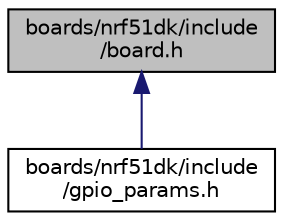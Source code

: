 digraph "boards/nrf51dk/include/board.h"
{
 // LATEX_PDF_SIZE
  edge [fontname="Helvetica",fontsize="10",labelfontname="Helvetica",labelfontsize="10"];
  node [fontname="Helvetica",fontsize="10",shape=record];
  Node1 [label="boards/nrf51dk/include\l/board.h",height=0.2,width=0.4,color="black", fillcolor="grey75", style="filled", fontcolor="black",tooltip="Board specific configuration for the nRF51DK."];
  Node1 -> Node2 [dir="back",color="midnightblue",fontsize="10",style="solid",fontname="Helvetica"];
  Node2 [label="boards/nrf51dk/include\l/gpio_params.h",height=0.2,width=0.4,color="black", fillcolor="white", style="filled",URL="$nrf51dk_2include_2gpio__params_8h.html",tooltip="Configuration of SAUL mapped GPIO pins."];
}

